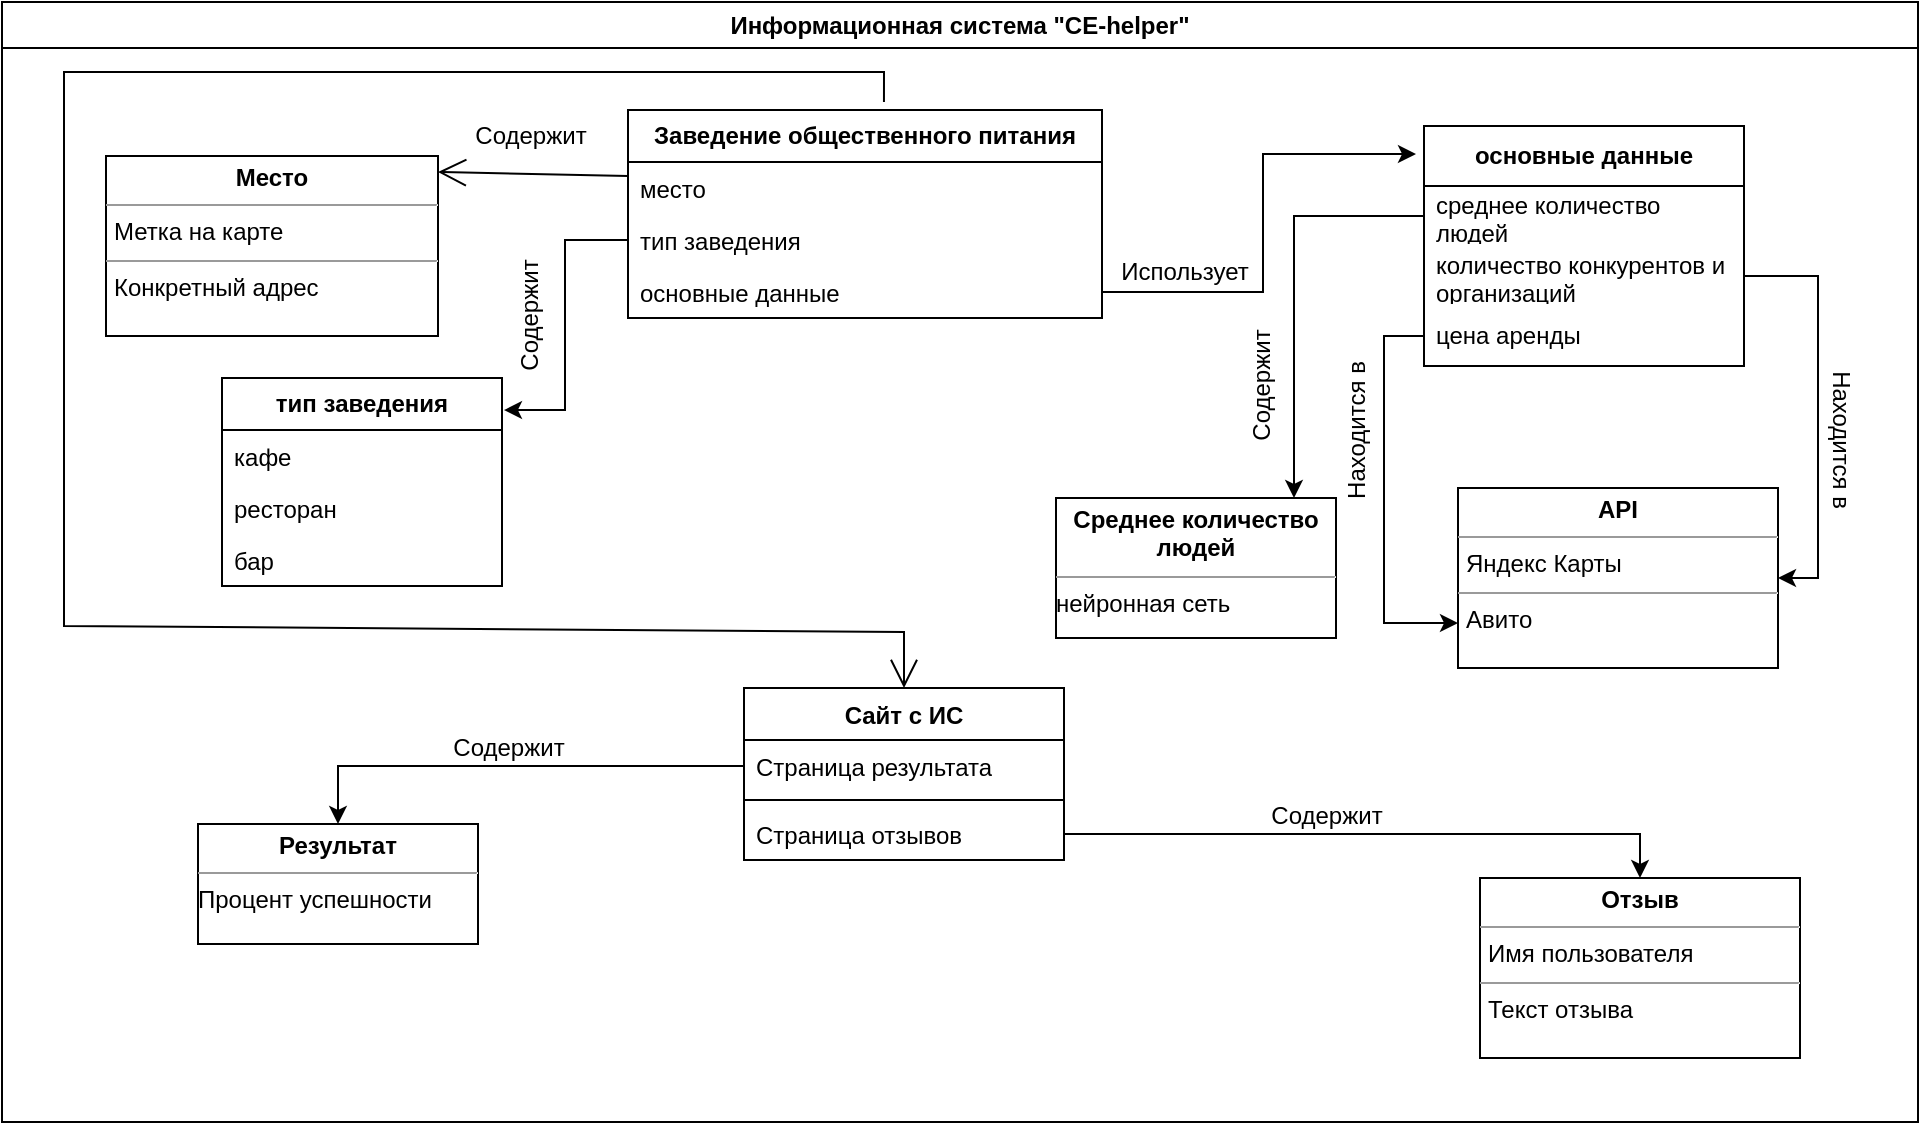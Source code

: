 <mxfile version="21.2.1" type="github">
  <diagram id="f5yUyD6KKq8jayXpuYPE" name="Страница 1">
    <mxGraphModel dx="1395" dy="637" grid="0" gridSize="10" guides="1" tooltips="1" connect="1" arrows="1" fold="1" page="1" pageScale="1" pageWidth="2339" pageHeight="3300" math="0" shadow="0">
      <root>
        <mxCell id="0" />
        <mxCell id="1" parent="0" />
        <mxCell id="GTuomJ5gf3DzZ4-qgt7y-1" value="Информационная система &quot;CE-helper&quot;" style="swimlane;whiteSpace=wrap;html=1;" parent="1" vertex="1">
          <mxGeometry x="189" y="73" width="958" height="560" as="geometry" />
        </mxCell>
        <mxCell id="GTuomJ5gf3DzZ4-qgt7y-2" value="&lt;b&gt;Заведение общественного питания&lt;/b&gt;" style="swimlane;fontStyle=0;childLayout=stackLayout;horizontal=1;startSize=26;fillColor=none;horizontalStack=0;resizeParent=1;resizeParentMax=0;resizeLast=0;collapsible=1;marginBottom=0;whiteSpace=wrap;html=1;" parent="GTuomJ5gf3DzZ4-qgt7y-1" vertex="1">
          <mxGeometry x="313" y="54" width="237" height="104" as="geometry" />
        </mxCell>
        <mxCell id="GTuomJ5gf3DzZ4-qgt7y-3" value="место" style="text;strokeColor=none;fillColor=none;align=left;verticalAlign=top;spacingLeft=4;spacingRight=4;overflow=hidden;rotatable=0;points=[[0,0.5],[1,0.5]];portConstraint=eastwest;whiteSpace=wrap;html=1;" parent="GTuomJ5gf3DzZ4-qgt7y-2" vertex="1">
          <mxGeometry y="26" width="237" height="26" as="geometry" />
        </mxCell>
        <mxCell id="GTuomJ5gf3DzZ4-qgt7y-4" value="тип заведения" style="text;strokeColor=none;fillColor=none;align=left;verticalAlign=top;spacingLeft=4;spacingRight=4;overflow=hidden;rotatable=0;points=[[0,0.5],[1,0.5]];portConstraint=eastwest;whiteSpace=wrap;html=1;" parent="GTuomJ5gf3DzZ4-qgt7y-2" vertex="1">
          <mxGeometry y="52" width="237" height="26" as="geometry" />
        </mxCell>
        <mxCell id="GTuomJ5gf3DzZ4-qgt7y-5" value="основные данные" style="text;strokeColor=none;fillColor=none;align=left;verticalAlign=top;spacingLeft=4;spacingRight=4;overflow=hidden;rotatable=0;points=[[0,0.5],[1,0.5]];portConstraint=eastwest;whiteSpace=wrap;html=1;" parent="GTuomJ5gf3DzZ4-qgt7y-2" vertex="1">
          <mxGeometry y="78" width="237" height="26" as="geometry" />
        </mxCell>
        <mxCell id="GTuomJ5gf3DzZ4-qgt7y-9" value="&lt;b&gt;тип заведения&lt;/b&gt;" style="swimlane;fontStyle=0;childLayout=stackLayout;horizontal=1;startSize=26;fillColor=none;horizontalStack=0;resizeParent=1;resizeParentMax=0;resizeLast=0;collapsible=1;marginBottom=0;whiteSpace=wrap;html=1;" parent="GTuomJ5gf3DzZ4-qgt7y-1" vertex="1">
          <mxGeometry x="110" y="188" width="140" height="104" as="geometry" />
        </mxCell>
        <mxCell id="GTuomJ5gf3DzZ4-qgt7y-10" value="кафе" style="text;strokeColor=none;fillColor=none;align=left;verticalAlign=top;spacingLeft=4;spacingRight=4;overflow=hidden;rotatable=0;points=[[0,0.5],[1,0.5]];portConstraint=eastwest;whiteSpace=wrap;html=1;" parent="GTuomJ5gf3DzZ4-qgt7y-9" vertex="1">
          <mxGeometry y="26" width="140" height="26" as="geometry" />
        </mxCell>
        <mxCell id="GTuomJ5gf3DzZ4-qgt7y-11" value="ресторан" style="text;strokeColor=none;fillColor=none;align=left;verticalAlign=top;spacingLeft=4;spacingRight=4;overflow=hidden;rotatable=0;points=[[0,0.5],[1,0.5]];portConstraint=eastwest;whiteSpace=wrap;html=1;" parent="GTuomJ5gf3DzZ4-qgt7y-9" vertex="1">
          <mxGeometry y="52" width="140" height="26" as="geometry" />
        </mxCell>
        <mxCell id="GTuomJ5gf3DzZ4-qgt7y-12" value="бар" style="text;strokeColor=none;fillColor=none;align=left;verticalAlign=top;spacingLeft=4;spacingRight=4;overflow=hidden;rotatable=0;points=[[0,0.5],[1,0.5]];portConstraint=eastwest;whiteSpace=wrap;html=1;" parent="GTuomJ5gf3DzZ4-qgt7y-9" vertex="1">
          <mxGeometry y="78" width="140" height="26" as="geometry" />
        </mxCell>
        <mxCell id="GTuomJ5gf3DzZ4-qgt7y-13" value="&lt;b&gt;основные данные&lt;/b&gt;" style="swimlane;fontStyle=0;childLayout=stackLayout;horizontal=1;startSize=30;horizontalStack=0;resizeParent=1;resizeParentMax=0;resizeLast=0;collapsible=1;marginBottom=0;whiteSpace=wrap;html=1;" parent="GTuomJ5gf3DzZ4-qgt7y-1" vertex="1">
          <mxGeometry x="711" y="62" width="160" height="120" as="geometry" />
        </mxCell>
        <mxCell id="GTuomJ5gf3DzZ4-qgt7y-14" value="среднее количество людей" style="text;strokeColor=none;fillColor=none;align=left;verticalAlign=middle;spacingLeft=4;spacingRight=4;overflow=hidden;points=[[0,0.5],[1,0.5]];portConstraint=eastwest;rotatable=0;whiteSpace=wrap;html=1;" parent="GTuomJ5gf3DzZ4-qgt7y-13" vertex="1">
          <mxGeometry y="30" width="160" height="30" as="geometry" />
        </mxCell>
        <mxCell id="GTuomJ5gf3DzZ4-qgt7y-15" value="количество конкурентов и организаций" style="text;strokeColor=none;fillColor=none;align=left;verticalAlign=middle;spacingLeft=4;spacingRight=4;overflow=hidden;points=[[0,0.5],[1,0.5]];portConstraint=eastwest;rotatable=0;whiteSpace=wrap;html=1;" parent="GTuomJ5gf3DzZ4-qgt7y-13" vertex="1">
          <mxGeometry y="60" width="160" height="30" as="geometry" />
        </mxCell>
        <mxCell id="GTuomJ5gf3DzZ4-qgt7y-16" value="цена аренды" style="text;strokeColor=none;fillColor=none;align=left;verticalAlign=middle;spacingLeft=4;spacingRight=4;overflow=hidden;points=[[0,0.5],[1,0.5]];portConstraint=eastwest;rotatable=0;whiteSpace=wrap;html=1;" parent="GTuomJ5gf3DzZ4-qgt7y-13" vertex="1">
          <mxGeometry y="90" width="160" height="30" as="geometry" />
        </mxCell>
        <mxCell id="GTuomJ5gf3DzZ4-qgt7y-18" value="Сайт с ИС" style="swimlane;fontStyle=1;align=center;verticalAlign=top;childLayout=stackLayout;horizontal=1;startSize=26;horizontalStack=0;resizeParent=1;resizeParentMax=0;resizeLast=0;collapsible=1;marginBottom=0;whiteSpace=wrap;html=1;" parent="GTuomJ5gf3DzZ4-qgt7y-1" vertex="1">
          <mxGeometry x="371" y="343" width="160" height="86" as="geometry" />
        </mxCell>
        <mxCell id="GTuomJ5gf3DzZ4-qgt7y-19" value="Страница результата" style="text;strokeColor=none;fillColor=none;align=left;verticalAlign=top;spacingLeft=4;spacingRight=4;overflow=hidden;rotatable=0;points=[[0,0.5],[1,0.5]];portConstraint=eastwest;whiteSpace=wrap;html=1;" parent="GTuomJ5gf3DzZ4-qgt7y-18" vertex="1">
          <mxGeometry y="26" width="160" height="26" as="geometry" />
        </mxCell>
        <mxCell id="GTuomJ5gf3DzZ4-qgt7y-20" value="" style="line;strokeWidth=1;fillColor=none;align=left;verticalAlign=middle;spacingTop=-1;spacingLeft=3;spacingRight=3;rotatable=0;labelPosition=right;points=[];portConstraint=eastwest;strokeColor=inherit;" parent="GTuomJ5gf3DzZ4-qgt7y-18" vertex="1">
          <mxGeometry y="52" width="160" height="8" as="geometry" />
        </mxCell>
        <mxCell id="GTuomJ5gf3DzZ4-qgt7y-21" value="Страница отзывов" style="text;strokeColor=none;fillColor=none;align=left;verticalAlign=top;spacingLeft=4;spacingRight=4;overflow=hidden;rotatable=0;points=[[0,0.5],[1,0.5]];portConstraint=eastwest;whiteSpace=wrap;html=1;" parent="GTuomJ5gf3DzZ4-qgt7y-18" vertex="1">
          <mxGeometry y="60" width="160" height="26" as="geometry" />
        </mxCell>
        <mxCell id="GTuomJ5gf3DzZ4-qgt7y-22" value="&lt;p style=&quot;margin:0px;margin-top:4px;text-align:center;&quot;&gt;&lt;b&gt;Отзыв&lt;/b&gt;&lt;/p&gt;&lt;hr size=&quot;1&quot;&gt;&lt;p style=&quot;margin:0px;margin-left:4px;&quot;&gt;Имя пользователя&lt;/p&gt;&lt;hr size=&quot;1&quot;&gt;&lt;p style=&quot;margin:0px;margin-left:4px;&quot;&gt;Текст отзыва&lt;/p&gt;" style="verticalAlign=top;align=left;overflow=fill;fontSize=12;fontFamily=Helvetica;html=1;whiteSpace=wrap;" parent="GTuomJ5gf3DzZ4-qgt7y-1" vertex="1">
          <mxGeometry x="739" y="438" width="160" height="90" as="geometry" />
        </mxCell>
        <mxCell id="GTuomJ5gf3DzZ4-qgt7y-24" value="&lt;p style=&quot;margin:0px;margin-top:4px;text-align:center;&quot;&gt;&lt;b&gt;Место&lt;/b&gt;&lt;/p&gt;&lt;hr size=&quot;1&quot;&gt;&lt;p style=&quot;margin:0px;margin-left:4px;&quot;&gt;Метка на карте&lt;/p&gt;&lt;hr size=&quot;1&quot;&gt;&lt;p style=&quot;margin:0px;margin-left:4px;&quot;&gt;Конкретный адрес&amp;nbsp;&lt;/p&gt;" style="verticalAlign=top;align=left;overflow=fill;fontSize=12;fontFamily=Helvetica;html=1;whiteSpace=wrap;" parent="GTuomJ5gf3DzZ4-qgt7y-1" vertex="1">
          <mxGeometry x="52" y="77" width="166" height="90" as="geometry" />
        </mxCell>
        <mxCell id="GTuomJ5gf3DzZ4-qgt7y-25" value="" style="endArrow=open;endFill=1;endSize=12;html=1;rounded=0;entryX=1;entryY=0.089;entryDx=0;entryDy=0;entryPerimeter=0;exitX=0;exitY=0.269;exitDx=0;exitDy=0;exitPerimeter=0;" parent="GTuomJ5gf3DzZ4-qgt7y-1" source="GTuomJ5gf3DzZ4-qgt7y-3" target="GTuomJ5gf3DzZ4-qgt7y-24" edge="1">
          <mxGeometry width="160" relative="1" as="geometry">
            <mxPoint x="588" y="293" as="sourcePoint" />
            <mxPoint x="748" y="293" as="targetPoint" />
          </mxGeometry>
        </mxCell>
        <mxCell id="GTuomJ5gf3DzZ4-qgt7y-27" style="edgeStyle=orthogonalEdgeStyle;rounded=0;orthogonalLoop=1;jettySize=auto;html=1;exitX=0;exitY=0.5;exitDx=0;exitDy=0;entryX=1.007;entryY=0.154;entryDx=0;entryDy=0;entryPerimeter=0;" parent="GTuomJ5gf3DzZ4-qgt7y-1" source="GTuomJ5gf3DzZ4-qgt7y-4" target="GTuomJ5gf3DzZ4-qgt7y-9" edge="1">
          <mxGeometry relative="1" as="geometry" />
        </mxCell>
        <mxCell id="GTuomJ5gf3DzZ4-qgt7y-28" style="edgeStyle=orthogonalEdgeStyle;rounded=0;orthogonalLoop=1;jettySize=auto;html=1;entryX=-0.025;entryY=0.117;entryDx=0;entryDy=0;entryPerimeter=0;" parent="GTuomJ5gf3DzZ4-qgt7y-1" source="GTuomJ5gf3DzZ4-qgt7y-5" target="GTuomJ5gf3DzZ4-qgt7y-13" edge="1">
          <mxGeometry relative="1" as="geometry" />
        </mxCell>
        <mxCell id="GTuomJ5gf3DzZ4-qgt7y-17" value="&lt;p style=&quot;margin:0px;margin-top:4px;text-align:center;&quot;&gt;&lt;b&gt;API&lt;/b&gt;&lt;/p&gt;&lt;hr size=&quot;1&quot;&gt;&lt;p style=&quot;margin:0px;margin-left:4px;&quot;&gt;Яндекс Карты&lt;/p&gt;&lt;hr size=&quot;1&quot;&gt;&lt;p style=&quot;margin:0px;margin-left:4px;&quot;&gt;Авито&lt;/p&gt;" style="verticalAlign=top;align=left;overflow=fill;fontSize=12;fontFamily=Helvetica;html=1;whiteSpace=wrap;" parent="GTuomJ5gf3DzZ4-qgt7y-1" vertex="1">
          <mxGeometry x="728" y="243" width="160" height="90" as="geometry" />
        </mxCell>
        <mxCell id="GTuomJ5gf3DzZ4-qgt7y-29" value="&lt;p style=&quot;margin:0px;margin-top:4px;text-align:center;&quot;&gt;&lt;b&gt;Среднее количество людей&lt;/b&gt;&lt;/p&gt;&lt;hr size=&quot;1&quot;&gt;&lt;div style=&quot;height:2px;&quot;&gt;нейронная сеть&lt;/div&gt;" style="verticalAlign=top;align=left;overflow=fill;fontSize=12;fontFamily=Helvetica;html=1;whiteSpace=wrap;" parent="GTuomJ5gf3DzZ4-qgt7y-1" vertex="1">
          <mxGeometry x="527" y="248" width="140" height="70" as="geometry" />
        </mxCell>
        <mxCell id="GTuomJ5gf3DzZ4-qgt7y-30" style="edgeStyle=orthogonalEdgeStyle;rounded=0;orthogonalLoop=1;jettySize=auto;html=1;exitX=0;exitY=0.5;exitDx=0;exitDy=0;entryX=0.85;entryY=0;entryDx=0;entryDy=0;entryPerimeter=0;" parent="GTuomJ5gf3DzZ4-qgt7y-1" source="GTuomJ5gf3DzZ4-qgt7y-14" target="GTuomJ5gf3DzZ4-qgt7y-29" edge="1">
          <mxGeometry relative="1" as="geometry" />
        </mxCell>
        <mxCell id="GTuomJ5gf3DzZ4-qgt7y-31" style="edgeStyle=orthogonalEdgeStyle;rounded=0;orthogonalLoop=1;jettySize=auto;html=1;exitX=1;exitY=0.5;exitDx=0;exitDy=0;entryX=1;entryY=0.5;entryDx=0;entryDy=0;" parent="GTuomJ5gf3DzZ4-qgt7y-1" source="GTuomJ5gf3DzZ4-qgt7y-15" target="GTuomJ5gf3DzZ4-qgt7y-17" edge="1">
          <mxGeometry relative="1" as="geometry" />
        </mxCell>
        <mxCell id="GTuomJ5gf3DzZ4-qgt7y-34" value="" style="endArrow=open;endFill=1;endSize=12;html=1;rounded=0;exitX=0.54;exitY=-0.038;exitDx=0;exitDy=0;exitPerimeter=0;entryX=0.5;entryY=0;entryDx=0;entryDy=0;" parent="GTuomJ5gf3DzZ4-qgt7y-1" source="GTuomJ5gf3DzZ4-qgt7y-2" target="GTuomJ5gf3DzZ4-qgt7y-18" edge="1">
          <mxGeometry width="160" relative="1" as="geometry">
            <mxPoint x="588" y="293" as="sourcePoint" />
            <mxPoint x="748" y="293" as="targetPoint" />
            <Array as="points">
              <mxPoint x="441" y="35" />
              <mxPoint x="31" y="35" />
              <mxPoint x="31" y="312" />
              <mxPoint x="451" y="315" />
            </Array>
          </mxGeometry>
        </mxCell>
        <mxCell id="kczSjNXzTHyKndzo8Rg8-2" value="&lt;p style=&quot;margin:0px;margin-top:4px;text-align:center;&quot;&gt;&lt;b&gt;Результат&lt;/b&gt;&lt;/p&gt;&lt;hr size=&quot;1&quot;&gt;&lt;div style=&quot;height:2px;&quot;&gt;Процент успешности&lt;/div&gt;" style="verticalAlign=top;align=left;overflow=fill;fontSize=12;fontFamily=Helvetica;html=1;whiteSpace=wrap;" vertex="1" parent="GTuomJ5gf3DzZ4-qgt7y-1">
          <mxGeometry x="98" y="411" width="140" height="60" as="geometry" />
        </mxCell>
        <mxCell id="kczSjNXzTHyKndzo8Rg8-3" style="edgeStyle=orthogonalEdgeStyle;rounded=0;orthogonalLoop=1;jettySize=auto;html=1;entryX=0.5;entryY=0;entryDx=0;entryDy=0;" edge="1" parent="GTuomJ5gf3DzZ4-qgt7y-1" source="GTuomJ5gf3DzZ4-qgt7y-19" target="kczSjNXzTHyKndzo8Rg8-2">
          <mxGeometry relative="1" as="geometry" />
        </mxCell>
        <mxCell id="kczSjNXzTHyKndzo8Rg8-4" style="edgeStyle=orthogonalEdgeStyle;rounded=0;orthogonalLoop=1;jettySize=auto;html=1;entryX=0.5;entryY=0;entryDx=0;entryDy=0;" edge="1" parent="GTuomJ5gf3DzZ4-qgt7y-1" source="GTuomJ5gf3DzZ4-qgt7y-21" target="GTuomJ5gf3DzZ4-qgt7y-22">
          <mxGeometry relative="1" as="geometry" />
        </mxCell>
        <mxCell id="kczSjNXzTHyKndzo8Rg8-10" value="Находится в" style="text;html=1;align=center;verticalAlign=middle;resizable=0;points=[];autosize=1;strokeColor=none;fillColor=none;rotation=90;" vertex="1" parent="GTuomJ5gf3DzZ4-qgt7y-1">
          <mxGeometry x="876" y="205" width="87" height="26" as="geometry" />
        </mxCell>
        <mxCell id="kczSjNXzTHyKndzo8Rg8-11" value="Использует" style="text;html=1;align=center;verticalAlign=middle;resizable=0;points=[];autosize=1;strokeColor=none;fillColor=none;" vertex="1" parent="GTuomJ5gf3DzZ4-qgt7y-1">
          <mxGeometry x="550" y="122" width="82" height="26" as="geometry" />
        </mxCell>
        <mxCell id="kczSjNXzTHyKndzo8Rg8-13" value="Содержит" style="text;html=1;align=center;verticalAlign=middle;resizable=0;points=[];autosize=1;strokeColor=none;fillColor=none;" vertex="1" parent="GTuomJ5gf3DzZ4-qgt7y-1">
          <mxGeometry x="227" y="54" width="74" height="26" as="geometry" />
        </mxCell>
        <mxCell id="kczSjNXzTHyKndzo8Rg8-12" value="Содержит" style="text;html=1;align=center;verticalAlign=middle;resizable=0;points=[];autosize=1;strokeColor=none;fillColor=none;rotation=-90;" vertex="1" parent="GTuomJ5gf3DzZ4-qgt7y-1">
          <mxGeometry x="227" y="144" width="74" height="26" as="geometry" />
        </mxCell>
        <mxCell id="kczSjNXzTHyKndzo8Rg8-15" value="Содержит" style="text;html=1;align=center;verticalAlign=middle;resizable=0;points=[];autosize=1;strokeColor=none;fillColor=none;rotation=-90;" vertex="1" parent="GTuomJ5gf3DzZ4-qgt7y-1">
          <mxGeometry x="593" y="179" width="74" height="26" as="geometry" />
        </mxCell>
        <mxCell id="kczSjNXzTHyKndzo8Rg8-16" style="edgeStyle=orthogonalEdgeStyle;rounded=0;orthogonalLoop=1;jettySize=auto;html=1;exitX=0;exitY=0.5;exitDx=0;exitDy=0;entryX=0;entryY=0.75;entryDx=0;entryDy=0;" edge="1" parent="GTuomJ5gf3DzZ4-qgt7y-1" source="GTuomJ5gf3DzZ4-qgt7y-16" target="GTuomJ5gf3DzZ4-qgt7y-17">
          <mxGeometry relative="1" as="geometry" />
        </mxCell>
        <mxCell id="kczSjNXzTHyKndzo8Rg8-17" value="Находится в" style="text;html=1;align=center;verticalAlign=middle;resizable=0;points=[];autosize=1;strokeColor=none;fillColor=none;rotation=-90;" vertex="1" parent="GTuomJ5gf3DzZ4-qgt7y-1">
          <mxGeometry x="634" y="202" width="87" height="26" as="geometry" />
        </mxCell>
        <mxCell id="kczSjNXzTHyKndzo8Rg8-6" value="Содержит" style="text;html=1;align=center;verticalAlign=middle;resizable=0;points=[];autosize=1;strokeColor=none;fillColor=none;" vertex="1" parent="1">
          <mxGeometry x="405" y="433" width="74" height="26" as="geometry" />
        </mxCell>
        <mxCell id="kczSjNXzTHyKndzo8Rg8-7" value="Содержит" style="text;html=1;align=center;verticalAlign=middle;resizable=0;points=[];autosize=1;strokeColor=none;fillColor=none;" vertex="1" parent="1">
          <mxGeometry x="814" y="467" width="74" height="26" as="geometry" />
        </mxCell>
      </root>
    </mxGraphModel>
  </diagram>
</mxfile>
